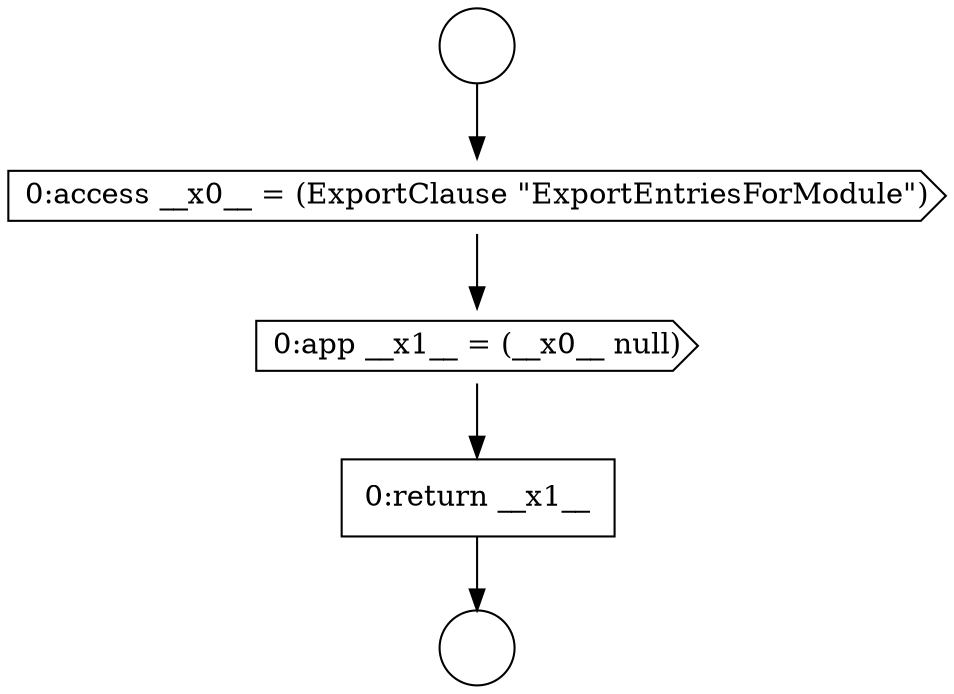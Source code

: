 digraph {
  node10089 [shape=cds, label=<<font color="black">0:access __x0__ = (ExportClause &quot;ExportEntriesForModule&quot;)</font>> color="black" fillcolor="white" style=filled]
  node10090 [shape=cds, label=<<font color="black">0:app __x1__ = (__x0__ null)</font>> color="black" fillcolor="white" style=filled]
  node10088 [shape=circle label=" " color="black" fillcolor="white" style=filled]
  node10091 [shape=none, margin=0, label=<<font color="black">
    <table border="0" cellborder="1" cellspacing="0" cellpadding="10">
      <tr><td align="left">0:return __x1__</td></tr>
    </table>
  </font>> color="black" fillcolor="white" style=filled]
  node10087 [shape=circle label=" " color="black" fillcolor="white" style=filled]
  node10087 -> node10089 [ color="black"]
  node10089 -> node10090 [ color="black"]
  node10090 -> node10091 [ color="black"]
  node10091 -> node10088 [ color="black"]
}
